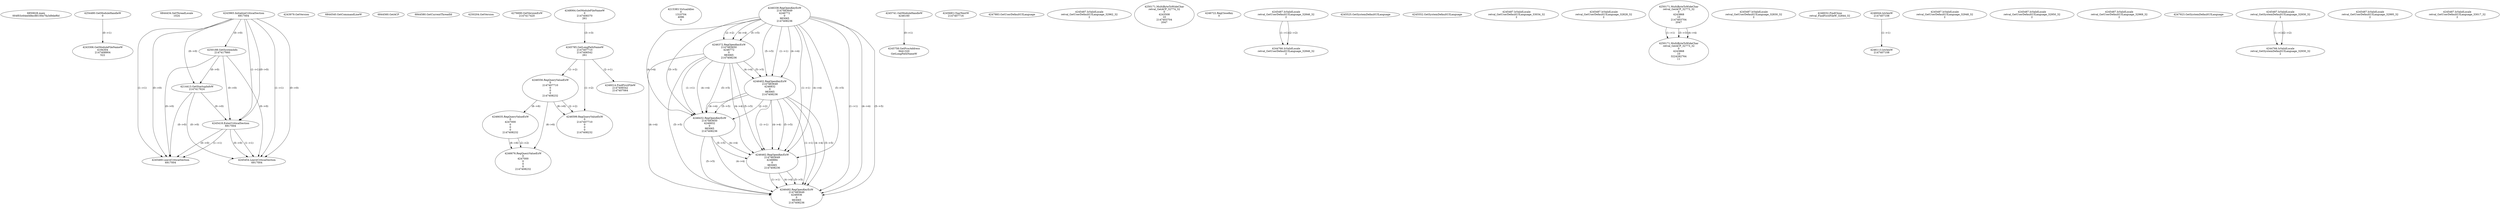 // Global SCDG with merge call
digraph {
	0 [label="6850628.main
004f03c64ed48ec88100e7fa3d9def6d"]
	1 [label="4254480.GetModuleHandleW
0"]
	2 [label="6844434.SetThreadLocale
1024"]
	3 [label="4243965.InitializeCriticalSection
6917004"]
	4 [label="4243979.GetVersion
"]
	5 [label="4250188.GetSystemInfo
2147417660"]
	3 -> 5 [label="(0-->0)"]
	6 [label="6844540.GetCommandLineW
"]
	7 [label="4214413.GetStartupInfoW
2147417624"]
	3 -> 7 [label="(0-->0)"]
	5 -> 7 [label="(0-->0)"]
	8 [label="6844560.GetACP
"]
	9 [label="6844580.GetCurrentThreadId
"]
	10 [label="4250204.GetVersion
"]
	11 [label="4276690.GetVersionExW
2147417420"]
	12 [label="4243306.GetModuleFileNameW
4194304
2147408904
522"]
	1 -> 12 [label="(0-->1)"]
	13 [label="4248064.GetModuleFileNameW
0
2147408370
261"]
	14 [label="4215383.VirtualAlloc
0
1310704
4096
4"]
	15 [label="4246338.RegOpenKeyExW
2147483649
4246772
0
983065
2147408236"]
	16 [label="4245741.GetModuleHandleW
4246160"]
	17 [label="4245758.GetProcAddress
9441320
GetLongPathNameW"]
	16 -> 17 [label="(0-->1)"]
	18 [label="4245785.GetLongPathNameW
2147407710
2147406542
261"]
	13 -> 18 [label="(3-->3)"]
	19 [label="4245683.CharNextW
2147407716"]
	20 [label="4246372.RegOpenKeyExW
2147483650
4246772
0
983065
2147408236"]
	15 -> 20 [label="(2-->2)"]
	15 -> 20 [label="(4-->4)"]
	15 -> 20 [label="(5-->5)"]
	21 [label="4246402.RegOpenKeyExW
2147483649
4246832
0
983065
2147408236"]
	15 -> 21 [label="(1-->1)"]
	15 -> 21 [label="(4-->4)"]
	20 -> 21 [label="(4-->4)"]
	15 -> 21 [label="(5-->5)"]
	20 -> 21 [label="(5-->5)"]
	22 [label="4246432.RegOpenKeyExW
2147483650
4246832
0
983065
2147408236"]
	20 -> 22 [label="(1-->1)"]
	21 -> 22 [label="(2-->2)"]
	15 -> 22 [label="(4-->4)"]
	20 -> 22 [label="(4-->4)"]
	21 -> 22 [label="(4-->4)"]
	15 -> 22 [label="(5-->5)"]
	20 -> 22 [label="(5-->5)"]
	21 -> 22 [label="(5-->5)"]
	23 [label="4246462.RegOpenKeyExW
2147483649
4246884
0
983065
2147408236"]
	15 -> 23 [label="(1-->1)"]
	21 -> 23 [label="(1-->1)"]
	15 -> 23 [label="(4-->4)"]
	20 -> 23 [label="(4-->4)"]
	21 -> 23 [label="(4-->4)"]
	22 -> 23 [label="(4-->4)"]
	15 -> 23 [label="(5-->5)"]
	20 -> 23 [label="(5-->5)"]
	21 -> 23 [label="(5-->5)"]
	22 -> 23 [label="(5-->5)"]
	24 [label="4246492.RegOpenKeyExW
2147483649
4246936
0
983065
2147408236"]
	15 -> 24 [label="(1-->1)"]
	21 -> 24 [label="(1-->1)"]
	23 -> 24 [label="(1-->1)"]
	15 -> 24 [label="(4-->4)"]
	20 -> 24 [label="(4-->4)"]
	21 -> 24 [label="(4-->4)"]
	22 -> 24 [label="(4-->4)"]
	23 -> 24 [label="(4-->4)"]
	15 -> 24 [label="(5-->5)"]
	20 -> 24 [label="(5-->5)"]
	21 -> 24 [label="(5-->5)"]
	22 -> 24 [label="(5-->5)"]
	23 -> 24 [label="(5-->5)"]
	25 [label="4247883.GetUserDefaultUILanguage
"]
	26 [label="4245418.EnterCriticalSection
6917004"]
	3 -> 26 [label="(1-->1)"]
	3 -> 26 [label="(0-->0)"]
	5 -> 26 [label="(0-->0)"]
	7 -> 26 [label="(0-->0)"]
	27 [label="4245469.LeaveCriticalSection
6917004"]
	3 -> 27 [label="(1-->1)"]
	26 -> 27 [label="(1-->1)"]
	3 -> 27 [label="(0-->0)"]
	5 -> 27 [label="(0-->0)"]
	7 -> 27 [label="(0-->0)"]
	26 -> 27 [label="(0-->0)"]
	28 [label="4245487.IsValidLocale
retval_GetUserDefaultUILanguage_32962_32
2"]
	29 [label="4250171.MultiByteToWideChar
retval_GetACP_32774_32
0
4243508
10
2147403704
2047"]
	30 [label="4246556.RegQueryValueExW
0
2147407710
0
0
0
2147408232"]
	18 -> 30 [label="(1-->2)"]
	31 [label="4246599.RegQueryValueExW
0
2147407710
0
0
0
2147408232"]
	18 -> 31 [label="(1-->2)"]
	30 -> 31 [label="(2-->2)"]
	30 -> 31 [label="(6-->6)"]
	32 [label="4246722.RegCloseKey
0"]
	33 [label="4245487.IsValidLocale
retval_GetUserDefaultUILanguage_32846_32
2"]
	34 [label="4244766.IsValidLocale
retval_GetUserDefaultUILanguage_32846_32
2"]
	33 -> 34 [label="(1-->1)"]
	33 -> 34 [label="(2-->2)"]
	35 [label="4245525.GetSystemDefaultUILanguage
"]
	36 [label="4245552.GetSystemDefaultUILanguage
"]
	37 [label="4246635.RegQueryValueExW
0
4247000
0
0
0
2147408232"]
	30 -> 37 [label="(6-->6)"]
	38 [label="4245487.IsValidLocale
retval_GetUserDefaultUILanguage_33034_32
2"]
	39 [label="4245487.IsValidLocale
retval_GetUserDefaultUILanguage_32828_32
2"]
	40 [label="4250171.MultiByteToWideChar
retval_GetACP_32773_32
0
4243868
10
2147403704
2047"]
	41 [label="4250171.MultiByteToWideChar
retval_GetACP_32773_32
0
4243868
10
3224282764
11"]
	40 -> 41 [label="(1-->1)"]
	40 -> 41 [label="(3-->3)"]
	40 -> 41 [label="(4-->4)"]
	42 [label="4245487.IsValidLocale
retval_GetUserDefaultUILanguage_32830_32
2"]
	43 [label="4246014.FindFirstFileW
2147406542
2147407064"]
	18 -> 43 [label="(2-->1)"]
	44 [label="4246032.FindClose
retval_FindFirstFileW_32844_32"]
	45 [label="4246044.lstrlenW
2147407108"]
	46 [label="4246113.lstrlenW
2147407108"]
	45 -> 46 [label="(1-->1)"]
	47 [label="4246676.RegQueryValueExW
0
4247000
0
0
0
2147408232"]
	37 -> 47 [label="(2-->2)"]
	30 -> 47 [label="(6-->6)"]
	37 -> 47 [label="(6-->6)"]
	48 [label="4245487.IsValidLocale
retval_GetUserDefaultUILanguage_32948_32
2"]
	49 [label="4245487.IsValidLocale
retval_GetUserDefaultUILanguage_32950_32
2"]
	50 [label="4245487.IsValidLocale
retval_GetUserDefaultUILanguage_32969_32
2"]
	51 [label="4245454.LeaveCriticalSection
6917004"]
	3 -> 51 [label="(1-->1)"]
	26 -> 51 [label="(1-->1)"]
	3 -> 51 [label="(0-->0)"]
	5 -> 51 [label="(0-->0)"]
	7 -> 51 [label="(0-->0)"]
	26 -> 51 [label="(0-->0)"]
	52 [label="4247923.GetSystemDefaultUILanguage
"]
	53 [label="4245487.IsValidLocale
retval_GetSystemDefaultUILanguage_32930_32
2"]
	54 [label="4245487.IsValidLocale
retval_GetUserDefaultUILanguage_32995_32
2"]
	55 [label="4245487.IsValidLocale
retval_GetUserDefaultUILanguage_33017_32
2"]
	56 [label="4244766.IsValidLocale
retval_GetSystemDefaultUILanguage_32930_32
2"]
	53 -> 56 [label="(1-->1)"]
	53 -> 56 [label="(2-->2)"]
}
